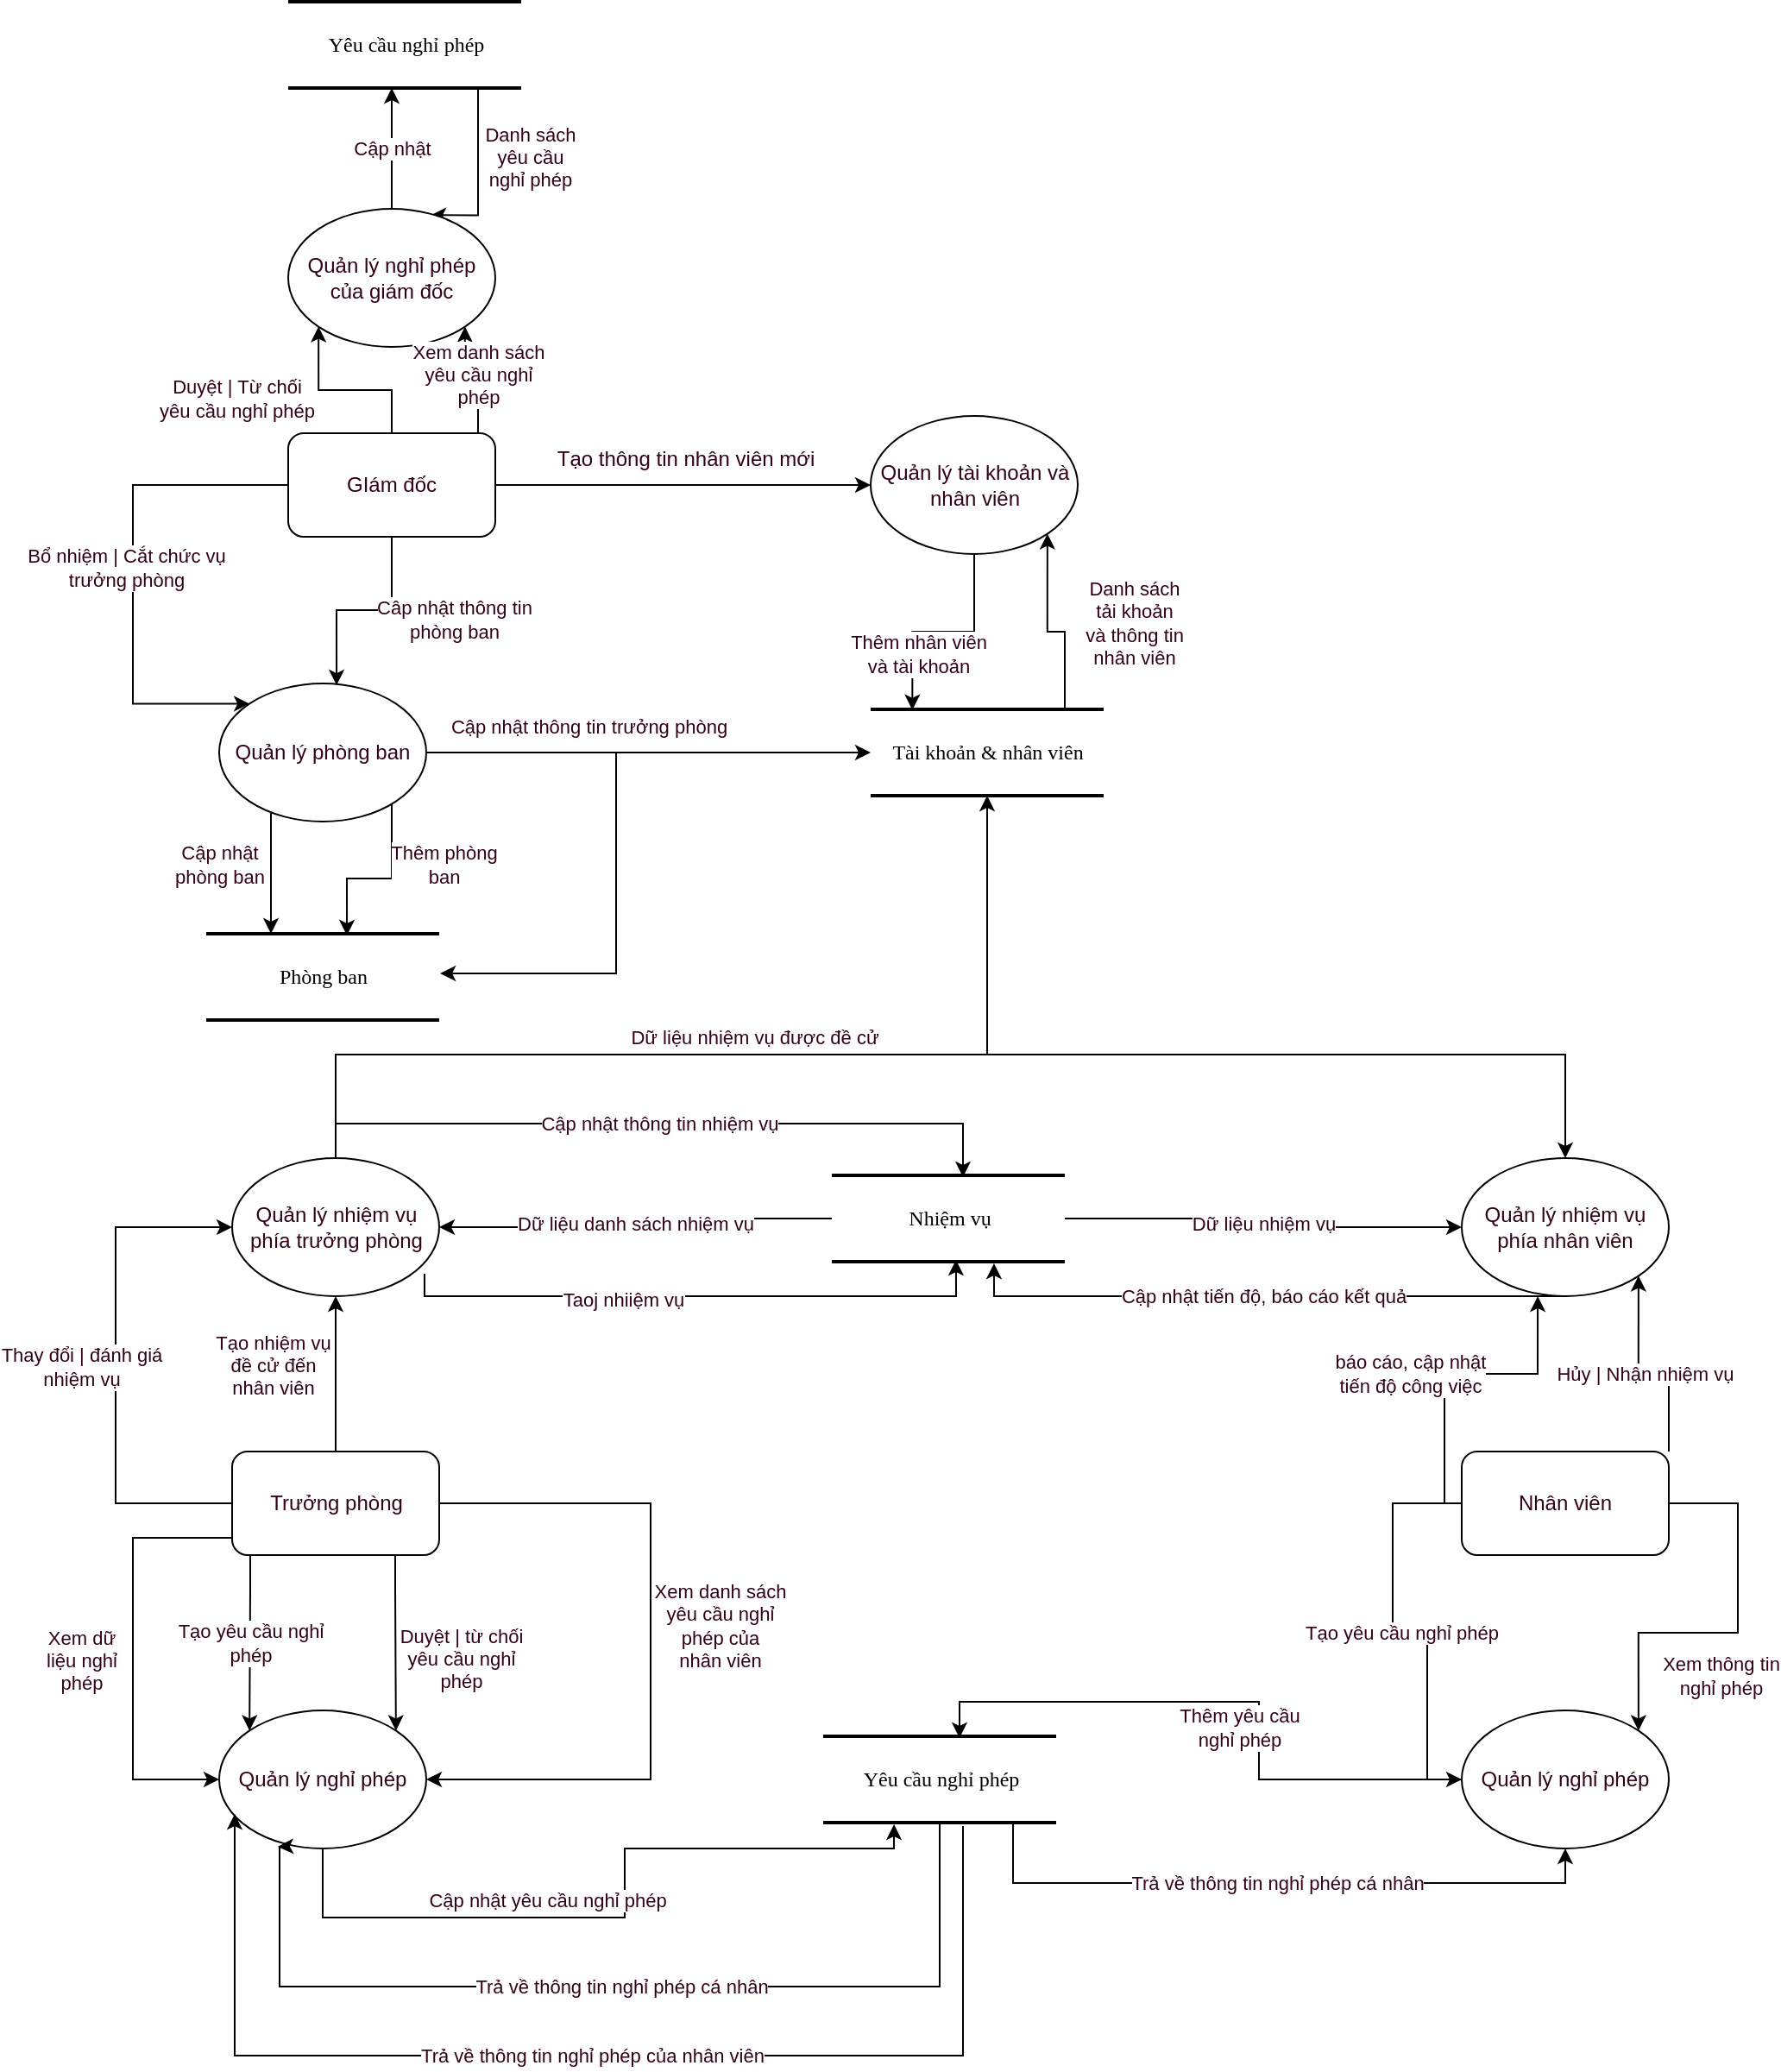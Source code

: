 <mxfile version="20.5.3" type="device"><diagram name="Page-1" id="5d7acffa-a066-3a61-03fe-96351882024d"><mxGraphModel dx="3131" dy="1189" grid="1" gridSize="10" guides="1" tooltips="1" connect="1" arrows="1" fold="1" page="1" pageScale="1" pageWidth="1100" pageHeight="850" background="#ffffff" math="0" shadow="0"><root><mxCell id="0"/><mxCell id="1" parent="0"/><mxCell id="7Zb-7RfP78oWtuehV5Gw-17" value="Danh sách&lt;br&gt;yêu cầu&lt;br&gt;nghỉ phép" style="edgeStyle=orthogonalEdgeStyle;rounded=0;orthogonalLoop=1;jettySize=auto;html=1;entryX=0.688;entryY=0.046;entryDx=0;entryDy=0;entryPerimeter=0;labelBackgroundColor=#FFFFFF;fontColor=#33001A;" edge="1" parent="1" source="7Zb-7RfP78oWtuehV5Gw-1" target="7Zb-7RfP78oWtuehV5Gw-2"><mxGeometry x="-0.209" y="30" relative="1" as="geometry"><Array as="points"><mxPoint x="-160" y="234"/></Array><mxPoint as="offset"/></mxGeometry></mxCell><mxCell id="7Zb-7RfP78oWtuehV5Gw-1" value="Yêu cầu nghỉ phép" style="html=1;rounded=0;shadow=0;comic=0;labelBackgroundColor=none;strokeWidth=2;fontFamily=Verdana;fontSize=12;align=center;shape=mxgraph.ios7ui.horLines;" vertex="1" parent="1"><mxGeometry x="-270" y="110" width="135" height="50" as="geometry"/></mxCell><mxCell id="7Zb-7RfP78oWtuehV5Gw-16" value="Cập nhật" style="edgeStyle=orthogonalEdgeStyle;rounded=0;orthogonalLoop=1;jettySize=auto;html=1;labelBackgroundColor=#FFFFFF;fontColor=#33001A;" edge="1" parent="1" source="7Zb-7RfP78oWtuehV5Gw-2" target="7Zb-7RfP78oWtuehV5Gw-1"><mxGeometry relative="1" as="geometry"><Array as="points"><mxPoint x="-210" y="180"/><mxPoint x="-210" y="180"/></Array></mxGeometry></mxCell><mxCell id="7Zb-7RfP78oWtuehV5Gw-2" value="Quản lý nghỉ phép của giám đốc" style="ellipse;whiteSpace=wrap;html=1;fontColor=#33001A;" vertex="1" parent="1"><mxGeometry x="-270" y="230" width="120" height="80" as="geometry"/></mxCell><mxCell id="7Zb-7RfP78oWtuehV5Gw-18" value="Duyệt | Từ chối &lt;br&gt;yêu cầu nghỉ phép" style="edgeStyle=orthogonalEdgeStyle;rounded=0;orthogonalLoop=1;jettySize=auto;html=1;entryX=0;entryY=1;entryDx=0;entryDy=0;labelBackgroundColor=#FFFFFF;fontColor=#33001A;" edge="1" parent="1" source="7Zb-7RfP78oWtuehV5Gw-3" target="7Zb-7RfP78oWtuehV5Gw-2"><mxGeometry x="0.295" y="48" relative="1" as="geometry"><mxPoint y="5" as="offset"/></mxGeometry></mxCell><mxCell id="7Zb-7RfP78oWtuehV5Gw-19" value="Xem danh sách&lt;br&gt;yêu cầu nghỉ&lt;br&gt;phép" style="edgeStyle=orthogonalEdgeStyle;rounded=0;orthogonalLoop=1;jettySize=auto;html=1;entryX=1;entryY=1;entryDx=0;entryDy=0;labelBackgroundColor=#FFFFFF;fontColor=#33001A;" edge="1" parent="1" source="7Zb-7RfP78oWtuehV5Gw-3" target="7Zb-7RfP78oWtuehV5Gw-2"><mxGeometry relative="1" as="geometry"><Array as="points"><mxPoint x="-160" y="310"/><mxPoint x="-168" y="310"/></Array></mxGeometry></mxCell><mxCell id="7Zb-7RfP78oWtuehV5Gw-21" style="edgeStyle=orthogonalEdgeStyle;rounded=0;orthogonalLoop=1;jettySize=auto;html=1;entryX=0;entryY=0.5;entryDx=0;entryDy=0;labelBackgroundColor=#FFFFFF;fontColor=#33001A;" edge="1" parent="1" source="7Zb-7RfP78oWtuehV5Gw-3" target="7Zb-7RfP78oWtuehV5Gw-4"><mxGeometry relative="1" as="geometry"/></mxCell><mxCell id="7Zb-7RfP78oWtuehV5Gw-26" value="Câp nhật thông tin&lt;br&gt;phòng ban" style="edgeStyle=orthogonalEdgeStyle;rounded=0;orthogonalLoop=1;jettySize=auto;html=1;entryX=0.567;entryY=0.013;entryDx=0;entryDy=0;entryPerimeter=0;labelBackgroundColor=#FFFFFF;fontColor=#33001A;" edge="1" parent="1" source="7Zb-7RfP78oWtuehV5Gw-3" target="7Zb-7RfP78oWtuehV5Gw-6"><mxGeometry x="-0.042" y="50" relative="1" as="geometry"><mxPoint x="50" y="-45" as="offset"/></mxGeometry></mxCell><mxCell id="7Zb-7RfP78oWtuehV5Gw-27" style="edgeStyle=orthogonalEdgeStyle;rounded=0;orthogonalLoop=1;jettySize=auto;html=1;entryX=0;entryY=0;entryDx=0;entryDy=0;labelBackgroundColor=#FFFFFF;fontColor=#33001A;" edge="1" parent="1" source="7Zb-7RfP78oWtuehV5Gw-3" target="7Zb-7RfP78oWtuehV5Gw-6"><mxGeometry relative="1" as="geometry"><Array as="points"><mxPoint x="-360" y="390"/><mxPoint x="-360" y="517"/></Array></mxGeometry></mxCell><mxCell id="7Zb-7RfP78oWtuehV5Gw-28" value="Bổ nhiệm | Cắt chức vụ&lt;br&gt;trưởng phòng" style="edgeLabel;html=1;align=center;verticalAlign=middle;resizable=0;points=[];fontColor=#33001A;" vertex="1" connectable="0" parent="7Zb-7RfP78oWtuehV5Gw-27"><mxGeometry x="-0.029" y="-4" relative="1" as="geometry"><mxPoint as="offset"/></mxGeometry></mxCell><mxCell id="7Zb-7RfP78oWtuehV5Gw-3" value="GIám đốc" style="rounded=1;whiteSpace=wrap;html=1;fontColor=#33001A;" vertex="1" parent="1"><mxGeometry x="-270" y="360" width="120" height="60" as="geometry"/></mxCell><mxCell id="7Zb-7RfP78oWtuehV5Gw-23" style="edgeStyle=orthogonalEdgeStyle;rounded=0;orthogonalLoop=1;jettySize=auto;html=1;entryX=0.179;entryY=0.007;entryDx=0;entryDy=0;entryPerimeter=0;labelBackgroundColor=#FFFFFF;fontColor=#33001A;" edge="1" parent="1" source="7Zb-7RfP78oWtuehV5Gw-4" target="7Zb-7RfP78oWtuehV5Gw-5"><mxGeometry relative="1" as="geometry"/></mxCell><mxCell id="7Zb-7RfP78oWtuehV5Gw-24" value="Thêm nhân viên&lt;br&gt;và tài khoản" style="edgeLabel;html=1;align=center;verticalAlign=middle;resizable=0;points=[];fontColor=#33001A;" vertex="1" connectable="0" parent="7Zb-7RfP78oWtuehV5Gw-23"><mxGeometry x="0.485" y="3" relative="1" as="geometry"><mxPoint as="offset"/></mxGeometry></mxCell><mxCell id="7Zb-7RfP78oWtuehV5Gw-4" value="Quản lý tài khoản và nhân viên" style="ellipse;whiteSpace=wrap;html=1;fontColor=#33001A;" vertex="1" parent="1"><mxGeometry x="67.5" y="350" width="120" height="80" as="geometry"/></mxCell><mxCell id="7Zb-7RfP78oWtuehV5Gw-25" value="Danh sách&lt;br&gt;tải khoản&lt;br&gt;và thông tin&lt;br&gt;nhân viên" style="edgeStyle=orthogonalEdgeStyle;rounded=0;orthogonalLoop=1;jettySize=auto;html=1;entryX=1;entryY=1;entryDx=0;entryDy=0;labelBackgroundColor=#FFFFFF;fontColor=#33001A;" edge="1" parent="1" source="7Zb-7RfP78oWtuehV5Gw-5" target="7Zb-7RfP78oWtuehV5Gw-4"><mxGeometry x="-0.195" y="-40" relative="1" as="geometry"><Array as="points"><mxPoint x="180" y="475"/><mxPoint x="170" y="475"/></Array><mxPoint x="40" y="35" as="offset"/></mxGeometry></mxCell><mxCell id="7Zb-7RfP78oWtuehV5Gw-5" value="Tài khoản &amp;amp; nhân viên" style="html=1;rounded=0;shadow=0;comic=0;labelBackgroundColor=none;strokeWidth=2;fontFamily=Verdana;fontSize=12;align=center;shape=mxgraph.ios7ui.horLines;" vertex="1" parent="1"><mxGeometry x="67.5" y="520" width="135" height="50" as="geometry"/></mxCell><mxCell id="7Zb-7RfP78oWtuehV5Gw-29" value="Cập nhật&lt;br&gt;phòng ban" style="edgeStyle=orthogonalEdgeStyle;rounded=0;orthogonalLoop=1;jettySize=auto;html=1;labelBackgroundColor=#FFFFFF;fontColor=#33001A;" edge="1" parent="1" source="7Zb-7RfP78oWtuehV5Gw-6" target="7Zb-7RfP78oWtuehV5Gw-7"><mxGeometry x="-0.137" y="-30" relative="1" as="geometry"><Array as="points"><mxPoint x="-280" y="610"/><mxPoint x="-280" y="610"/></Array><mxPoint as="offset"/></mxGeometry></mxCell><mxCell id="7Zb-7RfP78oWtuehV5Gw-30" value="Thêm phòng&lt;br&gt;ban" style="edgeStyle=orthogonalEdgeStyle;rounded=0;orthogonalLoop=1;jettySize=auto;html=1;entryX=0.604;entryY=0.02;entryDx=0;entryDy=0;entryPerimeter=0;labelBackgroundColor=#FFFFFF;fontColor=#33001A;" edge="1" parent="1" source="7Zb-7RfP78oWtuehV5Gw-6" target="7Zb-7RfP78oWtuehV5Gw-7"><mxGeometry x="-0.311" y="30" relative="1" as="geometry"><Array as="points"><mxPoint x="-210" y="618"/><mxPoint x="-236" y="618"/></Array><mxPoint as="offset"/></mxGeometry></mxCell><mxCell id="7Zb-7RfP78oWtuehV5Gw-31" style="edgeStyle=orthogonalEdgeStyle;rounded=0;orthogonalLoop=1;jettySize=auto;html=1;labelBackgroundColor=#FFFFFF;fontColor=#33001A;" edge="1" parent="1" source="7Zb-7RfP78oWtuehV5Gw-6" target="7Zb-7RfP78oWtuehV5Gw-5"><mxGeometry relative="1" as="geometry"/></mxCell><mxCell id="7Zb-7RfP78oWtuehV5Gw-32" value="Cập nhật thông tin trưởng phòng" style="edgeLabel;html=1;align=center;verticalAlign=middle;resizable=0;points=[];fontColor=#33001A;" vertex="1" connectable="0" parent="7Zb-7RfP78oWtuehV5Gw-31"><mxGeometry x="-0.27" y="1" relative="1" as="geometry"><mxPoint y="-14" as="offset"/></mxGeometry></mxCell><mxCell id="7Zb-7RfP78oWtuehV5Gw-33" style="edgeStyle=orthogonalEdgeStyle;rounded=0;orthogonalLoop=1;jettySize=auto;html=1;entryX=1.004;entryY=0.46;entryDx=0;entryDy=0;entryPerimeter=0;labelBackgroundColor=#FFFFFF;fontColor=#33001A;" edge="1" parent="1" source="7Zb-7RfP78oWtuehV5Gw-6" target="7Zb-7RfP78oWtuehV5Gw-7"><mxGeometry relative="1" as="geometry"><Array as="points"><mxPoint x="-80" y="545"/><mxPoint x="-80" y="673"/></Array></mxGeometry></mxCell><mxCell id="7Zb-7RfP78oWtuehV5Gw-6" value="Quản lý phòng ban" style="ellipse;whiteSpace=wrap;html=1;fontColor=#33001A;" vertex="1" parent="1"><mxGeometry x="-310" y="505" width="120" height="80" as="geometry"/></mxCell><mxCell id="7Zb-7RfP78oWtuehV5Gw-7" value="Phòng ban" style="html=1;rounded=0;shadow=0;comic=0;labelBackgroundColor=none;strokeWidth=2;fontFamily=Verdana;fontSize=12;align=center;shape=mxgraph.ios7ui.horLines;" vertex="1" parent="1"><mxGeometry x="-317.5" y="650" width="135" height="50" as="geometry"/></mxCell><mxCell id="7Zb-7RfP78oWtuehV5Gw-37" style="edgeStyle=orthogonalEdgeStyle;rounded=0;orthogonalLoop=1;jettySize=auto;html=1;entryX=0.533;entryY=0.98;entryDx=0;entryDy=0;entryPerimeter=0;labelBackgroundColor=#FFFFFF;fontColor=#33001A;exitX=0.929;exitY=0.838;exitDx=0;exitDy=0;exitPerimeter=0;" edge="1" parent="1" source="7Zb-7RfP78oWtuehV5Gw-8" target="7Zb-7RfP78oWtuehV5Gw-9"><mxGeometry relative="1" as="geometry"><Array as="points"><mxPoint x="-191" y="860"/><mxPoint x="117" y="860"/></Array></mxGeometry></mxCell><mxCell id="7Zb-7RfP78oWtuehV5Gw-39" value="Taoj nhiiệm vụ" style="edgeLabel;html=1;align=center;verticalAlign=middle;resizable=0;points=[];fontColor=#33001A;" vertex="1" connectable="0" parent="7Zb-7RfP78oWtuehV5Gw-37"><mxGeometry x="-0.252" y="-2" relative="1" as="geometry"><mxPoint as="offset"/></mxGeometry></mxCell><mxCell id="7Zb-7RfP78oWtuehV5Gw-41" value="Cập nhật thông tin nhiệm vụ" style="edgeStyle=orthogonalEdgeStyle;rounded=0;orthogonalLoop=1;jettySize=auto;html=1;entryX=0.563;entryY=0.02;entryDx=0;entryDy=0;entryPerimeter=0;labelBackgroundColor=#FFFFFF;fontColor=#33001A;" edge="1" parent="1" source="7Zb-7RfP78oWtuehV5Gw-8" target="7Zb-7RfP78oWtuehV5Gw-9"><mxGeometry relative="1" as="geometry"><Array as="points"><mxPoint x="-242" y="760"/><mxPoint x="121" y="760"/></Array></mxGeometry></mxCell><mxCell id="7Zb-7RfP78oWtuehV5Gw-44" value="Dữ liệu nhiệm vụ được đề cử" style="edgeStyle=orthogonalEdgeStyle;rounded=0;orthogonalLoop=1;jettySize=auto;html=1;entryX=0.5;entryY=1;entryDx=0;entryDy=0;entryPerimeter=0;labelBackgroundColor=#FFFFFF;fontColor=#33001A;" edge="1" parent="1" source="7Zb-7RfP78oWtuehV5Gw-8" target="7Zb-7RfP78oWtuehV5Gw-5"><mxGeometry x="0.03" y="10" relative="1" as="geometry"><Array as="points"><mxPoint x="-242" y="720"/><mxPoint x="135" y="720"/></Array><mxPoint as="offset"/></mxGeometry></mxCell><mxCell id="7Zb-7RfP78oWtuehV5Gw-45" style="edgeStyle=orthogonalEdgeStyle;rounded=0;orthogonalLoop=1;jettySize=auto;html=1;entryX=0.5;entryY=0;entryDx=0;entryDy=0;labelBackgroundColor=#FFFFFF;fontColor=#33001A;" edge="1" parent="1" source="7Zb-7RfP78oWtuehV5Gw-8" target="7Zb-7RfP78oWtuehV5Gw-10"><mxGeometry relative="1" as="geometry"><Array as="points"><mxPoint x="-242" y="720"/><mxPoint x="470" y="720"/></Array></mxGeometry></mxCell><mxCell id="7Zb-7RfP78oWtuehV5Gw-8" value="Quản lý nhiệm vụ phía trưởng phòng" style="ellipse;whiteSpace=wrap;html=1;fontColor=#33001A;" vertex="1" parent="1"><mxGeometry x="-302.5" y="780" width="120" height="80" as="geometry"/></mxCell><mxCell id="7Zb-7RfP78oWtuehV5Gw-40" value="Dữ liệu danh sách nhiệm vụ" style="edgeStyle=orthogonalEdgeStyle;rounded=0;orthogonalLoop=1;jettySize=auto;html=1;entryX=1;entryY=0.5;entryDx=0;entryDy=0;labelBackgroundColor=#FFFFFF;fontColor=#33001A;" edge="1" parent="1" source="7Zb-7RfP78oWtuehV5Gw-9" target="7Zb-7RfP78oWtuehV5Gw-8"><mxGeometry relative="1" as="geometry"/></mxCell><mxCell id="7Zb-7RfP78oWtuehV5Gw-43" value="Dữ liệu nhiệm vụ" style="edgeStyle=orthogonalEdgeStyle;rounded=0;orthogonalLoop=1;jettySize=auto;html=1;entryX=0;entryY=0.5;entryDx=0;entryDy=0;labelBackgroundColor=#FFFFFF;fontColor=#33001A;" edge="1" parent="1" source="7Zb-7RfP78oWtuehV5Gw-9" target="7Zb-7RfP78oWtuehV5Gw-10"><mxGeometry relative="1" as="geometry"/></mxCell><mxCell id="7Zb-7RfP78oWtuehV5Gw-9" value="Nhiệm vụ" style="html=1;rounded=0;shadow=0;comic=0;labelBackgroundColor=none;strokeWidth=2;fontFamily=Verdana;fontSize=12;align=center;shape=mxgraph.ios7ui.horLines;" vertex="1" parent="1"><mxGeometry x="45" y="790" width="135" height="50" as="geometry"/></mxCell><mxCell id="7Zb-7RfP78oWtuehV5Gw-42" value="Cập nhật tiến độ, báo cáo kết quả" style="edgeStyle=orthogonalEdgeStyle;rounded=0;orthogonalLoop=1;jettySize=auto;html=1;entryX=0.696;entryY=1.02;entryDx=0;entryDy=0;entryPerimeter=0;labelBackgroundColor=#FFFFFF;fontColor=#33001A;" edge="1" parent="1" source="7Zb-7RfP78oWtuehV5Gw-10" target="7Zb-7RfP78oWtuehV5Gw-9"><mxGeometry relative="1" as="geometry"><Array as="points"><mxPoint x="139" y="860"/></Array></mxGeometry></mxCell><mxCell id="7Zb-7RfP78oWtuehV5Gw-10" value="Quản lý nhiệm vụ phía nhân viên" style="ellipse;whiteSpace=wrap;html=1;fontColor=#33001A;" vertex="1" parent="1"><mxGeometry x="410" y="780" width="120" height="80" as="geometry"/></mxCell><mxCell id="7Zb-7RfP78oWtuehV5Gw-34" value="Thay đổi | đánh giá&lt;br&gt;nhiệm vụ" style="edgeStyle=orthogonalEdgeStyle;rounded=0;orthogonalLoop=1;jettySize=auto;html=1;entryX=0;entryY=0.5;entryDx=0;entryDy=0;labelBackgroundColor=#FFFFFF;fontColor=#33001A;" edge="1" parent="1" source="7Zb-7RfP78oWtuehV5Gw-11" target="7Zb-7RfP78oWtuehV5Gw-8"><mxGeometry y="20" relative="1" as="geometry"><Array as="points"><mxPoint x="-370" y="980"/><mxPoint x="-370" y="820"/></Array><mxPoint y="1" as="offset"/></mxGeometry></mxCell><mxCell id="7Zb-7RfP78oWtuehV5Gw-35" value="Tạo nhiệm vụ&lt;br&gt;đề cử đến&lt;br&gt;nhân viên" style="edgeStyle=orthogonalEdgeStyle;rounded=0;orthogonalLoop=1;jettySize=auto;html=1;entryX=0.5;entryY=1;entryDx=0;entryDy=0;labelBackgroundColor=#FFFFFF;fontColor=#33001A;" edge="1" parent="1" source="7Zb-7RfP78oWtuehV5Gw-11" target="7Zb-7RfP78oWtuehV5Gw-8"><mxGeometry x="0.111" y="38" relative="1" as="geometry"><mxPoint x="1" as="offset"/></mxGeometry></mxCell><mxCell id="7Zb-7RfP78oWtuehV5Gw-51" value="Tạo yêu cầu nghỉ&lt;br&gt;phép" style="edgeStyle=orthogonalEdgeStyle;rounded=0;orthogonalLoop=1;jettySize=auto;html=1;entryX=0;entryY=0;entryDx=0;entryDy=0;labelBackgroundColor=#FFFFFF;fontColor=#33001A;" edge="1" parent="1" source="7Zb-7RfP78oWtuehV5Gw-11" target="7Zb-7RfP78oWtuehV5Gw-13"><mxGeometry relative="1" as="geometry"><Array as="points"><mxPoint x="-292" y="1030"/><mxPoint x="-292" y="1030"/></Array></mxGeometry></mxCell><mxCell id="7Zb-7RfP78oWtuehV5Gw-52" value="Duyệt | từ chối&lt;br&gt;yêu cầu nghỉ&lt;br&gt;phép" style="edgeStyle=orthogonalEdgeStyle;rounded=0;orthogonalLoop=1;jettySize=auto;html=1;entryX=1;entryY=0;entryDx=0;entryDy=0;labelBackgroundColor=#FFFFFF;fontColor=#33001A;" edge="1" parent="1" source="7Zb-7RfP78oWtuehV5Gw-11" target="7Zb-7RfP78oWtuehV5Gw-13"><mxGeometry x="0.184" y="38" relative="1" as="geometry"><Array as="points"><mxPoint x="-208" y="1030"/><mxPoint x="-208" y="1030"/></Array><mxPoint as="offset"/></mxGeometry></mxCell><mxCell id="7Zb-7RfP78oWtuehV5Gw-53" value="Xem dữ&lt;br&gt;liệu nghỉ&lt;br&gt;phép" style="edgeStyle=orthogonalEdgeStyle;rounded=0;orthogonalLoop=1;jettySize=auto;html=1;entryX=0;entryY=0.5;entryDx=0;entryDy=0;labelBackgroundColor=#FFFFFF;fontColor=#33001A;" edge="1" parent="1" source="7Zb-7RfP78oWtuehV5Gw-11" target="7Zb-7RfP78oWtuehV5Gw-13"><mxGeometry x="0.03" y="-30" relative="1" as="geometry"><Array as="points"><mxPoint x="-360" y="1000"/><mxPoint x="-360" y="1140"/></Array><mxPoint y="1" as="offset"/></mxGeometry></mxCell><mxCell id="7Zb-7RfP78oWtuehV5Gw-54" value="Xem danh sách&lt;br&gt;yêu cầu nghỉ&lt;br&gt;phép của&lt;br&gt;nhân viên" style="edgeStyle=orthogonalEdgeStyle;rounded=0;orthogonalLoop=1;jettySize=auto;html=1;entryX=1;entryY=0.5;entryDx=0;entryDy=0;labelBackgroundColor=#FFFFFF;fontColor=#33001A;" edge="1" parent="1" source="7Zb-7RfP78oWtuehV5Gw-11" target="7Zb-7RfP78oWtuehV5Gw-13"><mxGeometry x="-0.067" y="40" relative="1" as="geometry"><Array as="points"><mxPoint x="-60" y="980"/><mxPoint x="-60" y="1140"/></Array><mxPoint y="1" as="offset"/></mxGeometry></mxCell><mxCell id="7Zb-7RfP78oWtuehV5Gw-11" value="Trưởng phòng" style="rounded=1;whiteSpace=wrap;html=1;fontColor=#33001A;" vertex="1" parent="1"><mxGeometry x="-302.5" y="950" width="120" height="60" as="geometry"/></mxCell><mxCell id="7Zb-7RfP78oWtuehV5Gw-46" value="báo cáo, cập nhật&lt;br&gt;tiến độ công việc" style="edgeStyle=orthogonalEdgeStyle;rounded=0;orthogonalLoop=1;jettySize=auto;html=1;entryX=0.367;entryY=1;entryDx=0;entryDy=0;entryPerimeter=0;labelBackgroundColor=#FFFFFF;fontColor=#33001A;" edge="1" parent="1" source="7Zb-7RfP78oWtuehV5Gw-12" target="7Zb-7RfP78oWtuehV5Gw-10"><mxGeometry x="-0.076" y="-20" relative="1" as="geometry"><Array as="points"><mxPoint x="400" y="980"/><mxPoint x="400" y="905"/><mxPoint x="454" y="905"/></Array><mxPoint x="-20" y="-20" as="offset"/></mxGeometry></mxCell><mxCell id="7Zb-7RfP78oWtuehV5Gw-47" value="Hủy | Nhận nhiệm vụ" style="edgeStyle=orthogonalEdgeStyle;rounded=0;orthogonalLoop=1;jettySize=auto;html=1;entryX=1;entryY=1;entryDx=0;entryDy=0;labelBackgroundColor=#FFFFFF;fontColor=#33001A;" edge="1" parent="1" source="7Zb-7RfP78oWtuehV5Gw-12" target="7Zb-7RfP78oWtuehV5Gw-10"><mxGeometry relative="1" as="geometry"><Array as="points"><mxPoint x="530" y="905"/><mxPoint x="512" y="905"/></Array></mxGeometry></mxCell><mxCell id="7Zb-7RfP78oWtuehV5Gw-48" value="Tạo yêu cầu nghỉ phép" style="edgeStyle=orthogonalEdgeStyle;rounded=0;orthogonalLoop=1;jettySize=auto;html=1;entryX=0;entryY=0.5;entryDx=0;entryDy=0;labelBackgroundColor=#FFFFFF;fontColor=#33001A;" edge="1" parent="1" source="7Zb-7RfP78oWtuehV5Gw-12" target="7Zb-7RfP78oWtuehV5Gw-14"><mxGeometry relative="1" as="geometry"><Array as="points"><mxPoint x="370" y="980"/><mxPoint x="370" y="1055"/><mxPoint x="390" y="1055"/><mxPoint x="390" y="1140"/></Array></mxGeometry></mxCell><mxCell id="7Zb-7RfP78oWtuehV5Gw-49" value="Xem thông tin&lt;br&gt;nghỉ phép" style="edgeStyle=orthogonalEdgeStyle;rounded=0;orthogonalLoop=1;jettySize=auto;html=1;entryX=1;entryY=0;entryDx=0;entryDy=0;labelBackgroundColor=#FFFFFF;fontColor=#33001A;" edge="1" parent="1" source="7Zb-7RfP78oWtuehV5Gw-12" target="7Zb-7RfP78oWtuehV5Gw-14"><mxGeometry x="0.09" y="25" relative="1" as="geometry"><Array as="points"><mxPoint x="570" y="980"/><mxPoint x="570" y="1055"/><mxPoint x="512" y="1055"/></Array><mxPoint as="offset"/></mxGeometry></mxCell><mxCell id="7Zb-7RfP78oWtuehV5Gw-12" value="Nhân viên" style="rounded=1;whiteSpace=wrap;html=1;fontColor=#33001A;" vertex="1" parent="1"><mxGeometry x="410" y="950" width="120" height="60" as="geometry"/></mxCell><mxCell id="7Zb-7RfP78oWtuehV5Gw-56" value="Cập nhật yêu cầu nghỉ phép" style="edgeStyle=orthogonalEdgeStyle;rounded=0;orthogonalLoop=1;jettySize=auto;html=1;entryX=0.304;entryY=1.02;entryDx=0;entryDy=0;entryPerimeter=0;labelBackgroundColor=#FFFFFF;fontColor=#33001A;" edge="1" parent="1" source="7Zb-7RfP78oWtuehV5Gw-13" target="7Zb-7RfP78oWtuehV5Gw-15"><mxGeometry x="-0.2" y="10" relative="1" as="geometry"><Array as="points"><mxPoint x="-250" y="1220"/><mxPoint x="-75" y="1220"/><mxPoint x="-75" y="1180"/><mxPoint x="81" y="1180"/></Array><mxPoint as="offset"/></mxGeometry></mxCell><mxCell id="7Zb-7RfP78oWtuehV5Gw-13" value="Quản lý nghỉ phép" style="ellipse;whiteSpace=wrap;html=1;fontColor=#33001A;" vertex="1" parent="1"><mxGeometry x="-310" y="1100" width="120" height="80" as="geometry"/></mxCell><mxCell id="7Zb-7RfP78oWtuehV5Gw-57" value="Thêm yêu cầu&lt;br&gt;nghỉ phép" style="edgeStyle=orthogonalEdgeStyle;rounded=0;orthogonalLoop=1;jettySize=auto;html=1;entryX=0.585;entryY=0.02;entryDx=0;entryDy=0;entryPerimeter=0;labelBackgroundColor=#FFFFFF;fontColor=#33001A;" edge="1" parent="1" source="7Zb-7RfP78oWtuehV5Gw-14" target="7Zb-7RfP78oWtuehV5Gw-15"><mxGeometry x="-0.174" y="13" relative="1" as="geometry"><mxPoint x="1" as="offset"/></mxGeometry></mxCell><mxCell id="7Zb-7RfP78oWtuehV5Gw-14" value="Quản lý nghỉ phép" style="ellipse;whiteSpace=wrap;html=1;fontColor=#33001A;" vertex="1" parent="1"><mxGeometry x="410" y="1100" width="120" height="80" as="geometry"/></mxCell><mxCell id="7Zb-7RfP78oWtuehV5Gw-58" value="Trả về thông tin nghỉ phép cá nhân" style="edgeStyle=orthogonalEdgeStyle;rounded=0;orthogonalLoop=1;jettySize=auto;html=1;entryX=0.5;entryY=1;entryDx=0;entryDy=0;labelBackgroundColor=#FFFFFF;fontColor=#33001A;" edge="1" parent="1" source="7Zb-7RfP78oWtuehV5Gw-15" target="7Zb-7RfP78oWtuehV5Gw-14"><mxGeometry relative="1" as="geometry"><Array as="points"><mxPoint x="150" y="1200"/><mxPoint x="470" y="1200"/></Array></mxGeometry></mxCell><mxCell id="7Zb-7RfP78oWtuehV5Gw-59" value="Trả về thông tin nghỉ phép cá nhân" style="edgeStyle=orthogonalEdgeStyle;rounded=0;orthogonalLoop=1;jettySize=auto;html=1;entryX=0.283;entryY=0.988;entryDx=0;entryDy=0;entryPerimeter=0;labelBackgroundColor=#FFFFFF;fontColor=#33001A;" edge="1" parent="1" source="7Zb-7RfP78oWtuehV5Gw-15" target="7Zb-7RfP78oWtuehV5Gw-13"><mxGeometry relative="1" as="geometry"><Array as="points"><mxPoint x="108" y="1260"/><mxPoint x="-275" y="1260"/></Array></mxGeometry></mxCell><mxCell id="7Zb-7RfP78oWtuehV5Gw-15" value="Yêu cầu nghỉ phép" style="html=1;rounded=0;shadow=0;comic=0;labelBackgroundColor=none;strokeWidth=2;fontFamily=Verdana;fontSize=12;align=center;shape=mxgraph.ios7ui.horLines;" vertex="1" parent="1"><mxGeometry x="40" y="1115" width="135" height="50" as="geometry"/></mxCell><mxCell id="7Zb-7RfP78oWtuehV5Gw-22" value="Tạo thông tin nhân viên mới" style="text;html=1;align=center;verticalAlign=middle;resizable=0;points=[];autosize=1;strokeColor=none;fillColor=none;fontColor=#33001A;" vertex="1" parent="1"><mxGeometry x="-125" y="360" width="170" height="30" as="geometry"/></mxCell><mxCell id="7Zb-7RfP78oWtuehV5Gw-60" value="Trả về thông tin nghỉ phép của nhân viên" style="edgeStyle=orthogonalEdgeStyle;rounded=0;orthogonalLoop=1;jettySize=auto;html=1;labelBackgroundColor=#FFFFFF;fontColor=#33001A;exitX=0.6;exitY=1.04;exitDx=0;exitDy=0;exitPerimeter=0;entryX=0.083;entryY=0.75;entryDx=0;entryDy=0;entryPerimeter=0;" edge="1" parent="1" source="7Zb-7RfP78oWtuehV5Gw-15" target="7Zb-7RfP78oWtuehV5Gw-13"><mxGeometry relative="1" as="geometry"><mxPoint x="81" y="1180" as="sourcePoint"/><mxPoint x="-340" y="1170" as="targetPoint"/><Array as="points"><mxPoint x="121" y="1300"/><mxPoint x="-301" y="1300"/><mxPoint x="-301" y="1160"/></Array></mxGeometry></mxCell></root></mxGraphModel></diagram></mxfile>